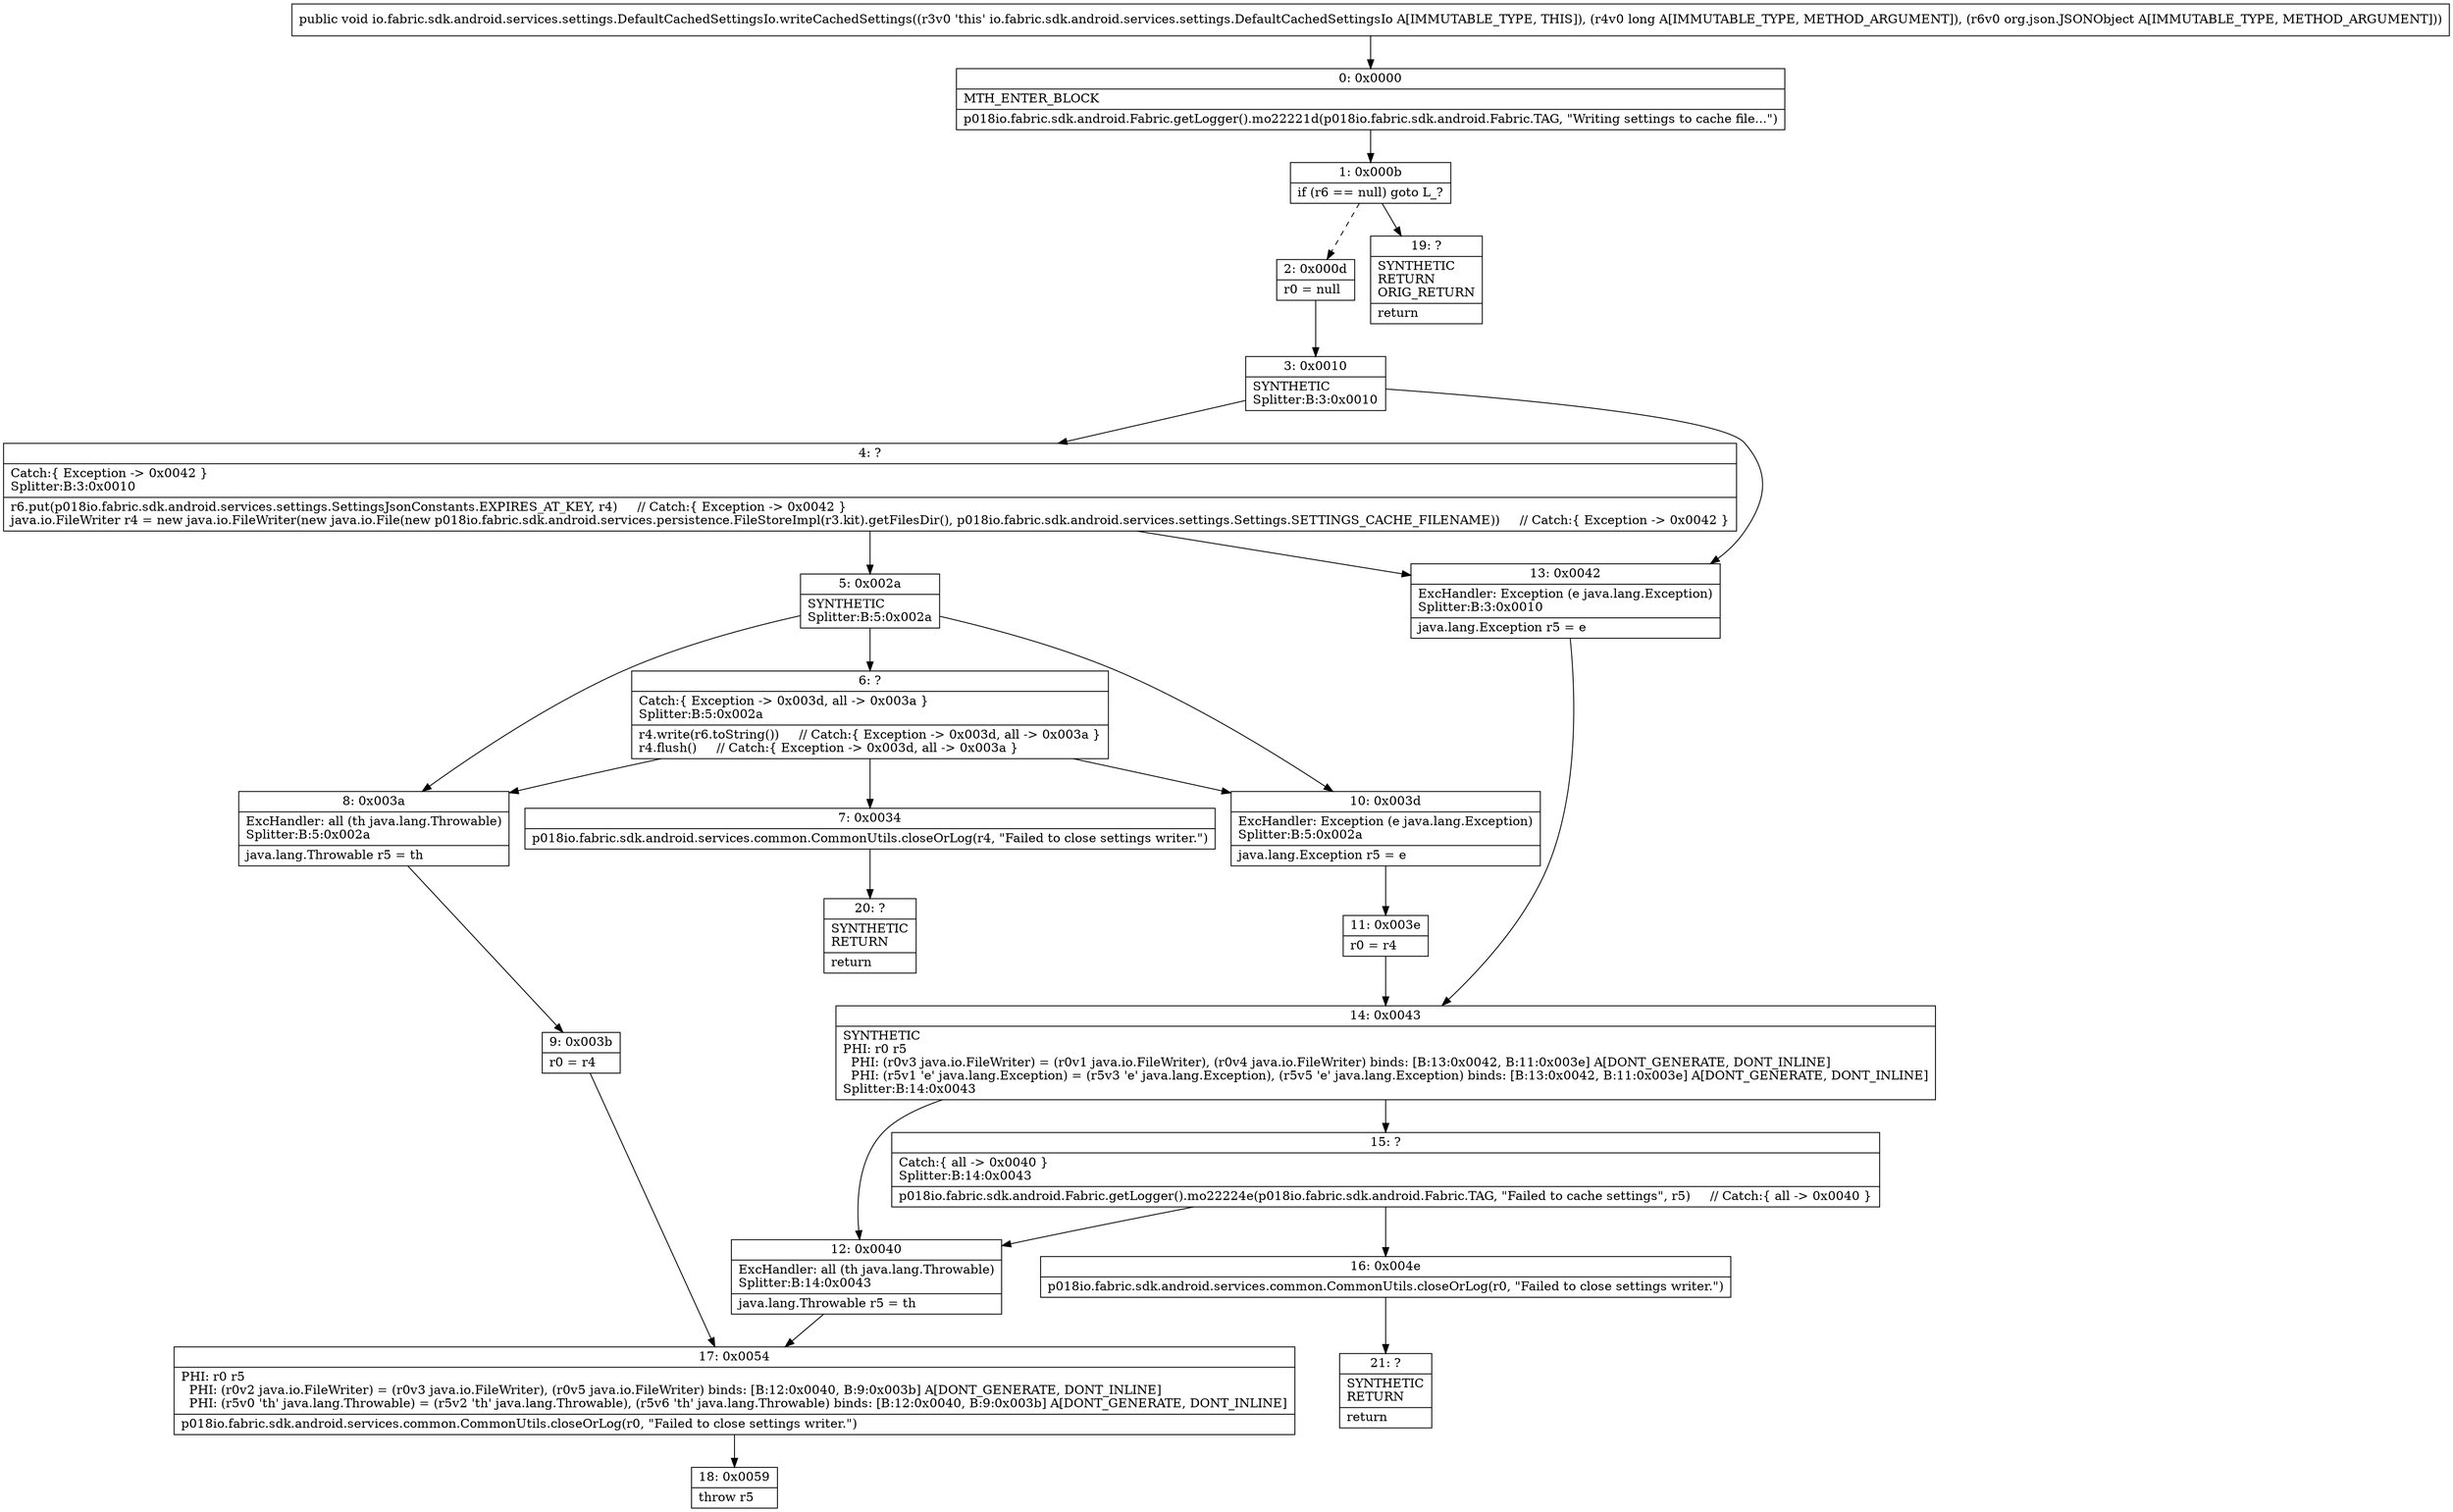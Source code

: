 digraph "CFG forio.fabric.sdk.android.services.settings.DefaultCachedSettingsIo.writeCachedSettings(JLorg\/json\/JSONObject;)V" {
Node_0 [shape=record,label="{0\:\ 0x0000|MTH_ENTER_BLOCK\l|p018io.fabric.sdk.android.Fabric.getLogger().mo22221d(p018io.fabric.sdk.android.Fabric.TAG, \"Writing settings to cache file...\")\l}"];
Node_1 [shape=record,label="{1\:\ 0x000b|if (r6 == null) goto L_?\l}"];
Node_2 [shape=record,label="{2\:\ 0x000d|r0 = null\l}"];
Node_3 [shape=record,label="{3\:\ 0x0010|SYNTHETIC\lSplitter:B:3:0x0010\l}"];
Node_4 [shape=record,label="{4\:\ ?|Catch:\{ Exception \-\> 0x0042 \}\lSplitter:B:3:0x0010\l|r6.put(p018io.fabric.sdk.android.services.settings.SettingsJsonConstants.EXPIRES_AT_KEY, r4)     \/\/ Catch:\{ Exception \-\> 0x0042 \}\ljava.io.FileWriter r4 = new java.io.FileWriter(new java.io.File(new p018io.fabric.sdk.android.services.persistence.FileStoreImpl(r3.kit).getFilesDir(), p018io.fabric.sdk.android.services.settings.Settings.SETTINGS_CACHE_FILENAME))     \/\/ Catch:\{ Exception \-\> 0x0042 \}\l}"];
Node_5 [shape=record,label="{5\:\ 0x002a|SYNTHETIC\lSplitter:B:5:0x002a\l}"];
Node_6 [shape=record,label="{6\:\ ?|Catch:\{ Exception \-\> 0x003d, all \-\> 0x003a \}\lSplitter:B:5:0x002a\l|r4.write(r6.toString())     \/\/ Catch:\{ Exception \-\> 0x003d, all \-\> 0x003a \}\lr4.flush()     \/\/ Catch:\{ Exception \-\> 0x003d, all \-\> 0x003a \}\l}"];
Node_7 [shape=record,label="{7\:\ 0x0034|p018io.fabric.sdk.android.services.common.CommonUtils.closeOrLog(r4, \"Failed to close settings writer.\")\l}"];
Node_8 [shape=record,label="{8\:\ 0x003a|ExcHandler: all (th java.lang.Throwable)\lSplitter:B:5:0x002a\l|java.lang.Throwable r5 = th\l}"];
Node_9 [shape=record,label="{9\:\ 0x003b|r0 = r4\l}"];
Node_10 [shape=record,label="{10\:\ 0x003d|ExcHandler: Exception (e java.lang.Exception)\lSplitter:B:5:0x002a\l|java.lang.Exception r5 = e\l}"];
Node_11 [shape=record,label="{11\:\ 0x003e|r0 = r4\l}"];
Node_12 [shape=record,label="{12\:\ 0x0040|ExcHandler: all (th java.lang.Throwable)\lSplitter:B:14:0x0043\l|java.lang.Throwable r5 = th\l}"];
Node_13 [shape=record,label="{13\:\ 0x0042|ExcHandler: Exception (e java.lang.Exception)\lSplitter:B:3:0x0010\l|java.lang.Exception r5 = e\l}"];
Node_14 [shape=record,label="{14\:\ 0x0043|SYNTHETIC\lPHI: r0 r5 \l  PHI: (r0v3 java.io.FileWriter) = (r0v1 java.io.FileWriter), (r0v4 java.io.FileWriter) binds: [B:13:0x0042, B:11:0x003e] A[DONT_GENERATE, DONT_INLINE]\l  PHI: (r5v1 'e' java.lang.Exception) = (r5v3 'e' java.lang.Exception), (r5v5 'e' java.lang.Exception) binds: [B:13:0x0042, B:11:0x003e] A[DONT_GENERATE, DONT_INLINE]\lSplitter:B:14:0x0043\l}"];
Node_15 [shape=record,label="{15\:\ ?|Catch:\{ all \-\> 0x0040 \}\lSplitter:B:14:0x0043\l|p018io.fabric.sdk.android.Fabric.getLogger().mo22224e(p018io.fabric.sdk.android.Fabric.TAG, \"Failed to cache settings\", r5)     \/\/ Catch:\{ all \-\> 0x0040 \}\l}"];
Node_16 [shape=record,label="{16\:\ 0x004e|p018io.fabric.sdk.android.services.common.CommonUtils.closeOrLog(r0, \"Failed to close settings writer.\")\l}"];
Node_17 [shape=record,label="{17\:\ 0x0054|PHI: r0 r5 \l  PHI: (r0v2 java.io.FileWriter) = (r0v3 java.io.FileWriter), (r0v5 java.io.FileWriter) binds: [B:12:0x0040, B:9:0x003b] A[DONT_GENERATE, DONT_INLINE]\l  PHI: (r5v0 'th' java.lang.Throwable) = (r5v2 'th' java.lang.Throwable), (r5v6 'th' java.lang.Throwable) binds: [B:12:0x0040, B:9:0x003b] A[DONT_GENERATE, DONT_INLINE]\l|p018io.fabric.sdk.android.services.common.CommonUtils.closeOrLog(r0, \"Failed to close settings writer.\")\l}"];
Node_18 [shape=record,label="{18\:\ 0x0059|throw r5\l}"];
Node_19 [shape=record,label="{19\:\ ?|SYNTHETIC\lRETURN\lORIG_RETURN\l|return\l}"];
Node_20 [shape=record,label="{20\:\ ?|SYNTHETIC\lRETURN\l|return\l}"];
Node_21 [shape=record,label="{21\:\ ?|SYNTHETIC\lRETURN\l|return\l}"];
MethodNode[shape=record,label="{public void io.fabric.sdk.android.services.settings.DefaultCachedSettingsIo.writeCachedSettings((r3v0 'this' io.fabric.sdk.android.services.settings.DefaultCachedSettingsIo A[IMMUTABLE_TYPE, THIS]), (r4v0 long A[IMMUTABLE_TYPE, METHOD_ARGUMENT]), (r6v0 org.json.JSONObject A[IMMUTABLE_TYPE, METHOD_ARGUMENT])) }"];
MethodNode -> Node_0;
Node_0 -> Node_1;
Node_1 -> Node_2[style=dashed];
Node_1 -> Node_19;
Node_2 -> Node_3;
Node_3 -> Node_4;
Node_3 -> Node_13;
Node_4 -> Node_5;
Node_4 -> Node_13;
Node_5 -> Node_6;
Node_5 -> Node_10;
Node_5 -> Node_8;
Node_6 -> Node_7;
Node_6 -> Node_10;
Node_6 -> Node_8;
Node_7 -> Node_20;
Node_8 -> Node_9;
Node_9 -> Node_17;
Node_10 -> Node_11;
Node_11 -> Node_14;
Node_12 -> Node_17;
Node_13 -> Node_14;
Node_14 -> Node_15;
Node_14 -> Node_12;
Node_15 -> Node_16;
Node_15 -> Node_12;
Node_16 -> Node_21;
Node_17 -> Node_18;
}

